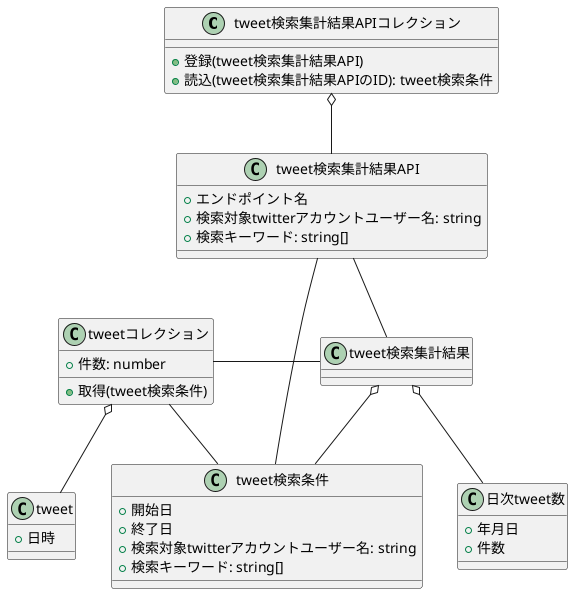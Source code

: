 @startuml

class tweet検索集計結果APIコレクション {
 + 登録(tweet検索集計結果API)
 + 読込(tweet検索集計結果APIのID): tweet検索条件
}

class tweet検索集計結果API {
  + エンドポイント名
  + 検索対象twitterアカウントユーザー名: string
  + 検索キーワード: string[]
}

tweet検索集計結果APIコレクション o-- tweet検索集計結果API


class tweet検索条件{
  + 開始日
  + 終了日
  + 検索対象twitterアカウントユーザー名: string
  + 検索キーワード: string[]
}

tweet検索集計結果API -- tweet検索条件



class tweet {
  + 日時
}

class tweetコレクション{
  + 件数: number
  + 取得(tweet検索条件)
}

tweetコレクション o-d- tweet


class tweet検索集計結果
tweet検索集計結果 o-- tweet検索条件
tweetコレクション -r- tweet検索集計結果
class 日次tweet数 {
  + 年月日
  + 件数
}


tweet検索条件 -- tweetコレクション

tweet検索集計結果 o-d- 日次tweet数
tweet検索集計結果API -- tweet検索集計結果


@enduml

